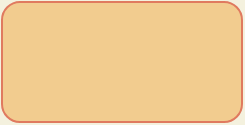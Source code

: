<mxfile version="13.7.9" type="device"><diagram id="zVt1zCeyTNpCJho7t7Lc" name="第 1 页"><mxGraphModel dx="1572" dy="732" grid="1" gridSize="10" guides="1" tooltips="1" connect="1" arrows="1" fold="1" page="1" pageScale="1" pageWidth="3300" pageHeight="4681" background="#F4F1DE" math="0" shadow="0"><root><mxCell id="0"/><mxCell id="1" parent="0"/><mxCell id="zLGgLMaNUGRdf_Q9VDIK-1" value="" style="rounded=1;whiteSpace=wrap;html=1;fillColor=#F2CC8F;strokeColor=#E07A5F;fontColor=#393C56;" vertex="1" parent="1"><mxGeometry x="220" y="160" width="120" height="60" as="geometry"/></mxCell></root></mxGraphModel></diagram></mxfile>